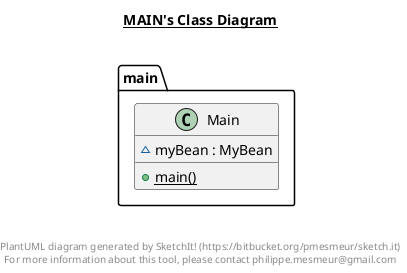 @startuml

title __MAIN's Class Diagram__\n

  namespace main {
    class main.Main {
        ~ myBean : MyBean
        {static} + main()
    }
  }
  



right footer


PlantUML diagram generated by SketchIt! (https://bitbucket.org/pmesmeur/sketch.it)
For more information about this tool, please contact philippe.mesmeur@gmail.com
endfooter

@enduml
